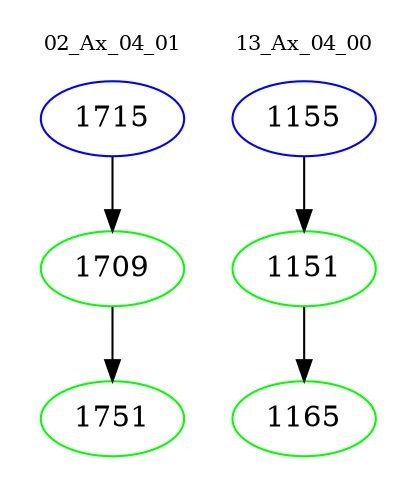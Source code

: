 digraph{
subgraph cluster_0 {
color = white
label = "02_Ax_04_01";
fontsize=10;
T0_1715 [label="1715", color="blue"]
T0_1715 -> T0_1709 [color="black"]
T0_1709 [label="1709", color="green"]
T0_1709 -> T0_1751 [color="black"]
T0_1751 [label="1751", color="green"]
}
subgraph cluster_1 {
color = white
label = "13_Ax_04_00";
fontsize=10;
T1_1155 [label="1155", color="blue"]
T1_1155 -> T1_1151 [color="black"]
T1_1151 [label="1151", color="green"]
T1_1151 -> T1_1165 [color="black"]
T1_1165 [label="1165", color="green"]
}
}
